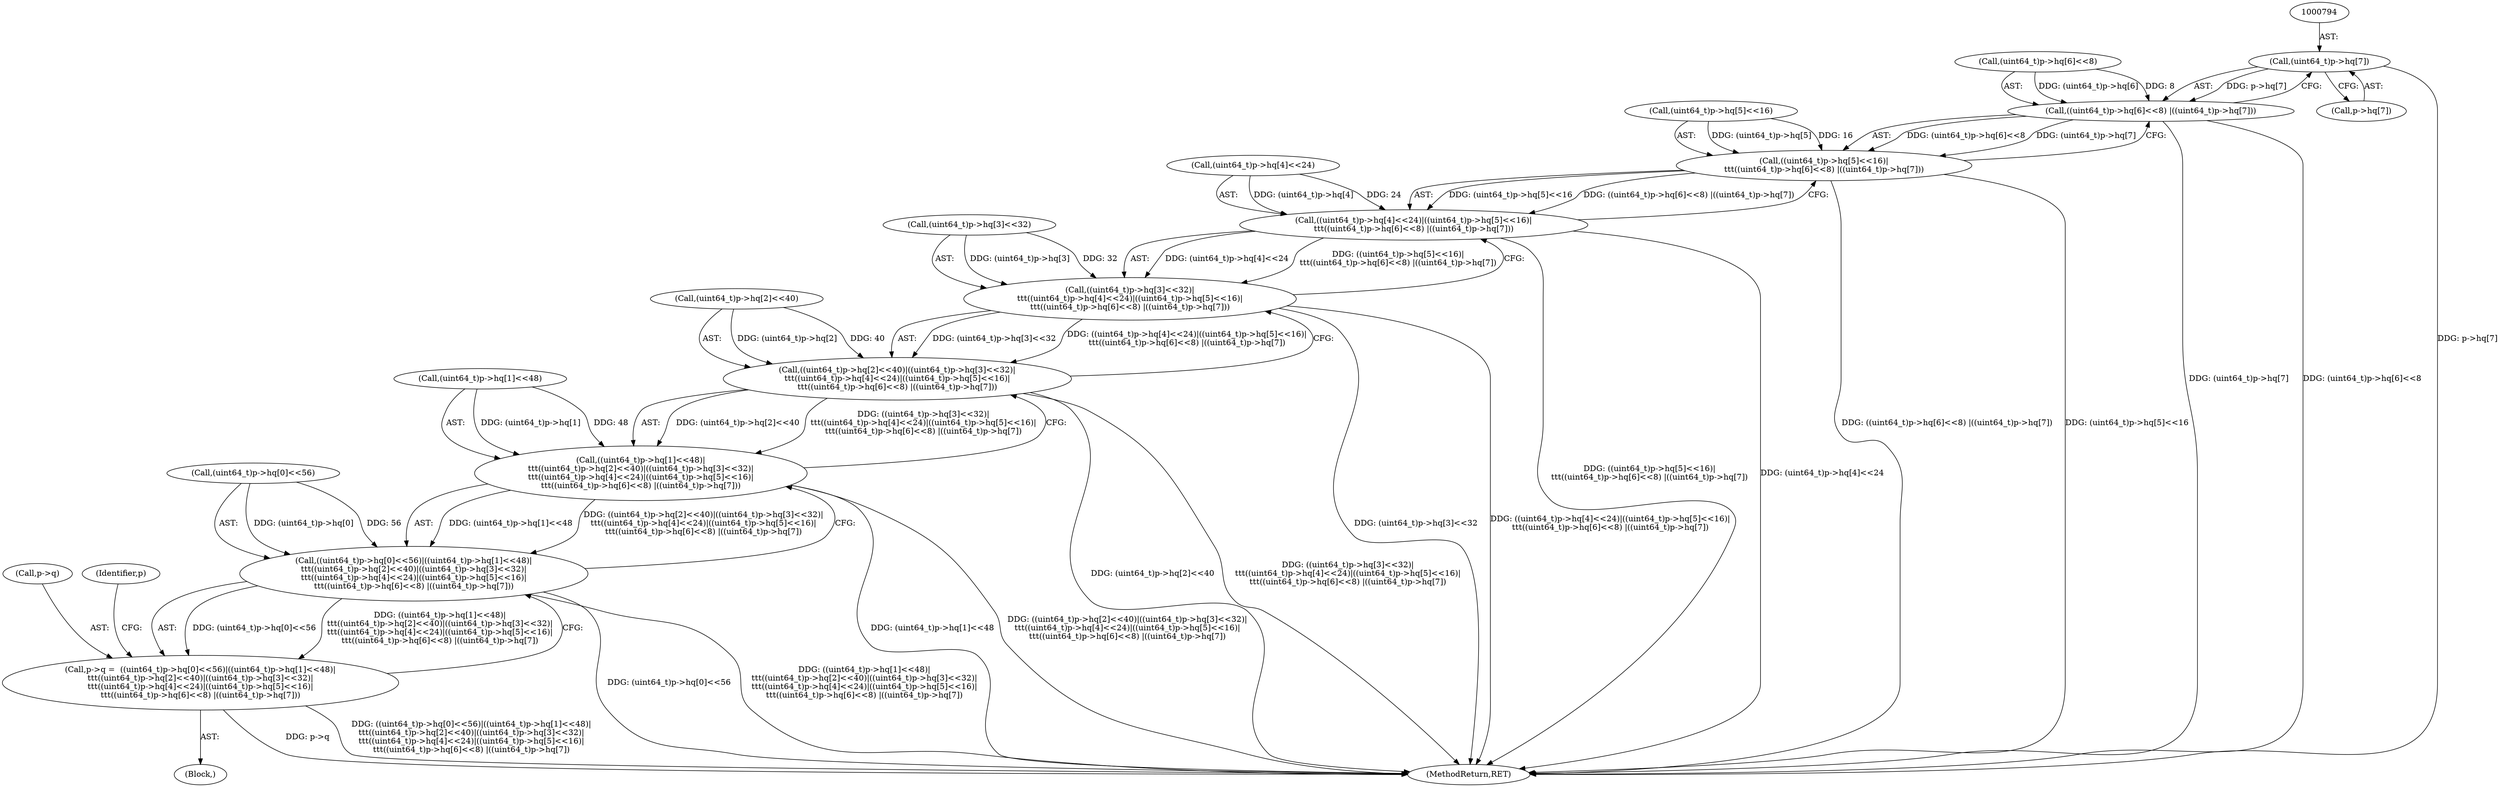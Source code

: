 digraph "0_file_59e63838913eee47f5c120a6c53d4565af638158@array" {
"1000793" [label="(Call,(uint64_t)p->hq[7])"];
"1000783" [label="(Call,((uint64_t)p->hq[6]<<8) |((uint64_t)p->hq[7]))"];
"1000773" [label="(Call,((uint64_t)p->hq[5]<<16)|\n\t\t\t((uint64_t)p->hq[6]<<8) |((uint64_t)p->hq[7]))"];
"1000763" [label="(Call,((uint64_t)p->hq[4]<<24)|((uint64_t)p->hq[5]<<16)|\n\t\t\t((uint64_t)p->hq[6]<<8) |((uint64_t)p->hq[7]))"];
"1000753" [label="(Call,((uint64_t)p->hq[3]<<32)|\n\t\t\t((uint64_t)p->hq[4]<<24)|((uint64_t)p->hq[5]<<16)|\n\t\t\t((uint64_t)p->hq[6]<<8) |((uint64_t)p->hq[7]))"];
"1000743" [label="(Call,((uint64_t)p->hq[2]<<40)|((uint64_t)p->hq[3]<<32)|\n\t\t\t((uint64_t)p->hq[4]<<24)|((uint64_t)p->hq[5]<<16)|\n\t\t\t((uint64_t)p->hq[6]<<8) |((uint64_t)p->hq[7]))"];
"1000733" [label="(Call,((uint64_t)p->hq[1]<<48)|\n\t\t\t((uint64_t)p->hq[2]<<40)|((uint64_t)p->hq[3]<<32)|\n\t\t\t((uint64_t)p->hq[4]<<24)|((uint64_t)p->hq[5]<<16)|\n\t\t\t((uint64_t)p->hq[6]<<8) |((uint64_t)p->hq[7]))"];
"1000723" [label="(Call,((uint64_t)p->hq[0]<<56)|((uint64_t)p->hq[1]<<48)|\n\t\t\t((uint64_t)p->hq[2]<<40)|((uint64_t)p->hq[3]<<32)|\n\t\t\t((uint64_t)p->hq[4]<<24)|((uint64_t)p->hq[5]<<16)|\n\t\t\t((uint64_t)p->hq[6]<<8) |((uint64_t)p->hq[7]))"];
"1000719" [label="(Call,p->q =  ((uint64_t)p->hq[0]<<56)|((uint64_t)p->hq[1]<<48)|\n\t\t\t((uint64_t)p->hq[2]<<40)|((uint64_t)p->hq[3]<<32)|\n\t\t\t((uint64_t)p->hq[4]<<24)|((uint64_t)p->hq[5]<<16)|\n\t\t\t((uint64_t)p->hq[6]<<8) |((uint64_t)p->hq[7]))"];
"1000723" [label="(Call,((uint64_t)p->hq[0]<<56)|((uint64_t)p->hq[1]<<48)|\n\t\t\t((uint64_t)p->hq[2]<<40)|((uint64_t)p->hq[3]<<32)|\n\t\t\t((uint64_t)p->hq[4]<<24)|((uint64_t)p->hq[5]<<16)|\n\t\t\t((uint64_t)p->hq[6]<<8) |((uint64_t)p->hq[7]))"];
"1000773" [label="(Call,((uint64_t)p->hq[5]<<16)|\n\t\t\t((uint64_t)p->hq[6]<<8) |((uint64_t)p->hq[7]))"];
"1000774" [label="(Call,(uint64_t)p->hq[5]<<16)"];
"1000753" [label="(Call,((uint64_t)p->hq[3]<<32)|\n\t\t\t((uint64_t)p->hq[4]<<24)|((uint64_t)p->hq[5]<<16)|\n\t\t\t((uint64_t)p->hq[6]<<8) |((uint64_t)p->hq[7]))"];
"1000720" [label="(Call,p->q)"];
"1000793" [label="(Call,(uint64_t)p->hq[7])"];
"1000754" [label="(Call,(uint64_t)p->hq[3]<<32)"];
"1000784" [label="(Call,(uint64_t)p->hq[6]<<8)"];
"1000719" [label="(Call,p->q =  ((uint64_t)p->hq[0]<<56)|((uint64_t)p->hq[1]<<48)|\n\t\t\t((uint64_t)p->hq[2]<<40)|((uint64_t)p->hq[3]<<32)|\n\t\t\t((uint64_t)p->hq[4]<<24)|((uint64_t)p->hq[5]<<16)|\n\t\t\t((uint64_t)p->hq[6]<<8) |((uint64_t)p->hq[7]))"];
"1000724" [label="(Call,(uint64_t)p->hq[0]<<56)"];
"1000795" [label="(Call,p->hq[7])"];
"1000783" [label="(Call,((uint64_t)p->hq[6]<<8) |((uint64_t)p->hq[7]))"];
"1000763" [label="(Call,((uint64_t)p->hq[4]<<24)|((uint64_t)p->hq[5]<<16)|\n\t\t\t((uint64_t)p->hq[6]<<8) |((uint64_t)p->hq[7]))"];
"1000733" [label="(Call,((uint64_t)p->hq[1]<<48)|\n\t\t\t((uint64_t)p->hq[2]<<40)|((uint64_t)p->hq[3]<<32)|\n\t\t\t((uint64_t)p->hq[4]<<24)|((uint64_t)p->hq[5]<<16)|\n\t\t\t((uint64_t)p->hq[6]<<8) |((uint64_t)p->hq[7]))"];
"1000801" [label="(Identifier,p)"];
"1000909" [label="(MethodReturn,RET)"];
"1000743" [label="(Call,((uint64_t)p->hq[2]<<40)|((uint64_t)p->hq[3]<<32)|\n\t\t\t((uint64_t)p->hq[4]<<24)|((uint64_t)p->hq[5]<<16)|\n\t\t\t((uint64_t)p->hq[6]<<8) |((uint64_t)p->hq[7]))"];
"1000744" [label="(Call,(uint64_t)p->hq[2]<<40)"];
"1000764" [label="(Call,(uint64_t)p->hq[4]<<24)"];
"1000124" [label="(Block,)"];
"1000734" [label="(Call,(uint64_t)p->hq[1]<<48)"];
"1000793" -> "1000783"  [label="AST: "];
"1000793" -> "1000795"  [label="CFG: "];
"1000794" -> "1000793"  [label="AST: "];
"1000795" -> "1000793"  [label="AST: "];
"1000783" -> "1000793"  [label="CFG: "];
"1000793" -> "1000909"  [label="DDG: p->hq[7]"];
"1000793" -> "1000783"  [label="DDG: p->hq[7]"];
"1000783" -> "1000773"  [label="AST: "];
"1000784" -> "1000783"  [label="AST: "];
"1000773" -> "1000783"  [label="CFG: "];
"1000783" -> "1000909"  [label="DDG: (uint64_t)p->hq[7]"];
"1000783" -> "1000909"  [label="DDG: (uint64_t)p->hq[6]<<8"];
"1000783" -> "1000773"  [label="DDG: (uint64_t)p->hq[6]<<8"];
"1000783" -> "1000773"  [label="DDG: (uint64_t)p->hq[7]"];
"1000784" -> "1000783"  [label="DDG: (uint64_t)p->hq[6]"];
"1000784" -> "1000783"  [label="DDG: 8"];
"1000773" -> "1000763"  [label="AST: "];
"1000774" -> "1000773"  [label="AST: "];
"1000763" -> "1000773"  [label="CFG: "];
"1000773" -> "1000909"  [label="DDG: ((uint64_t)p->hq[6]<<8) |((uint64_t)p->hq[7])"];
"1000773" -> "1000909"  [label="DDG: (uint64_t)p->hq[5]<<16"];
"1000773" -> "1000763"  [label="DDG: (uint64_t)p->hq[5]<<16"];
"1000773" -> "1000763"  [label="DDG: ((uint64_t)p->hq[6]<<8) |((uint64_t)p->hq[7])"];
"1000774" -> "1000773"  [label="DDG: (uint64_t)p->hq[5]"];
"1000774" -> "1000773"  [label="DDG: 16"];
"1000763" -> "1000753"  [label="AST: "];
"1000764" -> "1000763"  [label="AST: "];
"1000753" -> "1000763"  [label="CFG: "];
"1000763" -> "1000909"  [label="DDG: ((uint64_t)p->hq[5]<<16)|\n\t\t\t((uint64_t)p->hq[6]<<8) |((uint64_t)p->hq[7])"];
"1000763" -> "1000909"  [label="DDG: (uint64_t)p->hq[4]<<24"];
"1000763" -> "1000753"  [label="DDG: (uint64_t)p->hq[4]<<24"];
"1000763" -> "1000753"  [label="DDG: ((uint64_t)p->hq[5]<<16)|\n\t\t\t((uint64_t)p->hq[6]<<8) |((uint64_t)p->hq[7])"];
"1000764" -> "1000763"  [label="DDG: (uint64_t)p->hq[4]"];
"1000764" -> "1000763"  [label="DDG: 24"];
"1000753" -> "1000743"  [label="AST: "];
"1000754" -> "1000753"  [label="AST: "];
"1000743" -> "1000753"  [label="CFG: "];
"1000753" -> "1000909"  [label="DDG: (uint64_t)p->hq[3]<<32"];
"1000753" -> "1000909"  [label="DDG: ((uint64_t)p->hq[4]<<24)|((uint64_t)p->hq[5]<<16)|\n\t\t\t((uint64_t)p->hq[6]<<8) |((uint64_t)p->hq[7])"];
"1000753" -> "1000743"  [label="DDG: (uint64_t)p->hq[3]<<32"];
"1000753" -> "1000743"  [label="DDG: ((uint64_t)p->hq[4]<<24)|((uint64_t)p->hq[5]<<16)|\n\t\t\t((uint64_t)p->hq[6]<<8) |((uint64_t)p->hq[7])"];
"1000754" -> "1000753"  [label="DDG: (uint64_t)p->hq[3]"];
"1000754" -> "1000753"  [label="DDG: 32"];
"1000743" -> "1000733"  [label="AST: "];
"1000744" -> "1000743"  [label="AST: "];
"1000733" -> "1000743"  [label="CFG: "];
"1000743" -> "1000909"  [label="DDG: (uint64_t)p->hq[2]<<40"];
"1000743" -> "1000909"  [label="DDG: ((uint64_t)p->hq[3]<<32)|\n\t\t\t((uint64_t)p->hq[4]<<24)|((uint64_t)p->hq[5]<<16)|\n\t\t\t((uint64_t)p->hq[6]<<8) |((uint64_t)p->hq[7])"];
"1000743" -> "1000733"  [label="DDG: (uint64_t)p->hq[2]<<40"];
"1000743" -> "1000733"  [label="DDG: ((uint64_t)p->hq[3]<<32)|\n\t\t\t((uint64_t)p->hq[4]<<24)|((uint64_t)p->hq[5]<<16)|\n\t\t\t((uint64_t)p->hq[6]<<8) |((uint64_t)p->hq[7])"];
"1000744" -> "1000743"  [label="DDG: (uint64_t)p->hq[2]"];
"1000744" -> "1000743"  [label="DDG: 40"];
"1000733" -> "1000723"  [label="AST: "];
"1000734" -> "1000733"  [label="AST: "];
"1000723" -> "1000733"  [label="CFG: "];
"1000733" -> "1000909"  [label="DDG: (uint64_t)p->hq[1]<<48"];
"1000733" -> "1000909"  [label="DDG: ((uint64_t)p->hq[2]<<40)|((uint64_t)p->hq[3]<<32)|\n\t\t\t((uint64_t)p->hq[4]<<24)|((uint64_t)p->hq[5]<<16)|\n\t\t\t((uint64_t)p->hq[6]<<8) |((uint64_t)p->hq[7])"];
"1000733" -> "1000723"  [label="DDG: (uint64_t)p->hq[1]<<48"];
"1000733" -> "1000723"  [label="DDG: ((uint64_t)p->hq[2]<<40)|((uint64_t)p->hq[3]<<32)|\n\t\t\t((uint64_t)p->hq[4]<<24)|((uint64_t)p->hq[5]<<16)|\n\t\t\t((uint64_t)p->hq[6]<<8) |((uint64_t)p->hq[7])"];
"1000734" -> "1000733"  [label="DDG: (uint64_t)p->hq[1]"];
"1000734" -> "1000733"  [label="DDG: 48"];
"1000723" -> "1000719"  [label="AST: "];
"1000724" -> "1000723"  [label="AST: "];
"1000719" -> "1000723"  [label="CFG: "];
"1000723" -> "1000909"  [label="DDG: (uint64_t)p->hq[0]<<56"];
"1000723" -> "1000909"  [label="DDG: ((uint64_t)p->hq[1]<<48)|\n\t\t\t((uint64_t)p->hq[2]<<40)|((uint64_t)p->hq[3]<<32)|\n\t\t\t((uint64_t)p->hq[4]<<24)|((uint64_t)p->hq[5]<<16)|\n\t\t\t((uint64_t)p->hq[6]<<8) |((uint64_t)p->hq[7])"];
"1000723" -> "1000719"  [label="DDG: (uint64_t)p->hq[0]<<56"];
"1000723" -> "1000719"  [label="DDG: ((uint64_t)p->hq[1]<<48)|\n\t\t\t((uint64_t)p->hq[2]<<40)|((uint64_t)p->hq[3]<<32)|\n\t\t\t((uint64_t)p->hq[4]<<24)|((uint64_t)p->hq[5]<<16)|\n\t\t\t((uint64_t)p->hq[6]<<8) |((uint64_t)p->hq[7])"];
"1000724" -> "1000723"  [label="DDG: (uint64_t)p->hq[0]"];
"1000724" -> "1000723"  [label="DDG: 56"];
"1000719" -> "1000124"  [label="AST: "];
"1000720" -> "1000719"  [label="AST: "];
"1000801" -> "1000719"  [label="CFG: "];
"1000719" -> "1000909"  [label="DDG: p->q"];
"1000719" -> "1000909"  [label="DDG: ((uint64_t)p->hq[0]<<56)|((uint64_t)p->hq[1]<<48)|\n\t\t\t((uint64_t)p->hq[2]<<40)|((uint64_t)p->hq[3]<<32)|\n\t\t\t((uint64_t)p->hq[4]<<24)|((uint64_t)p->hq[5]<<16)|\n\t\t\t((uint64_t)p->hq[6]<<8) |((uint64_t)p->hq[7])"];
}
